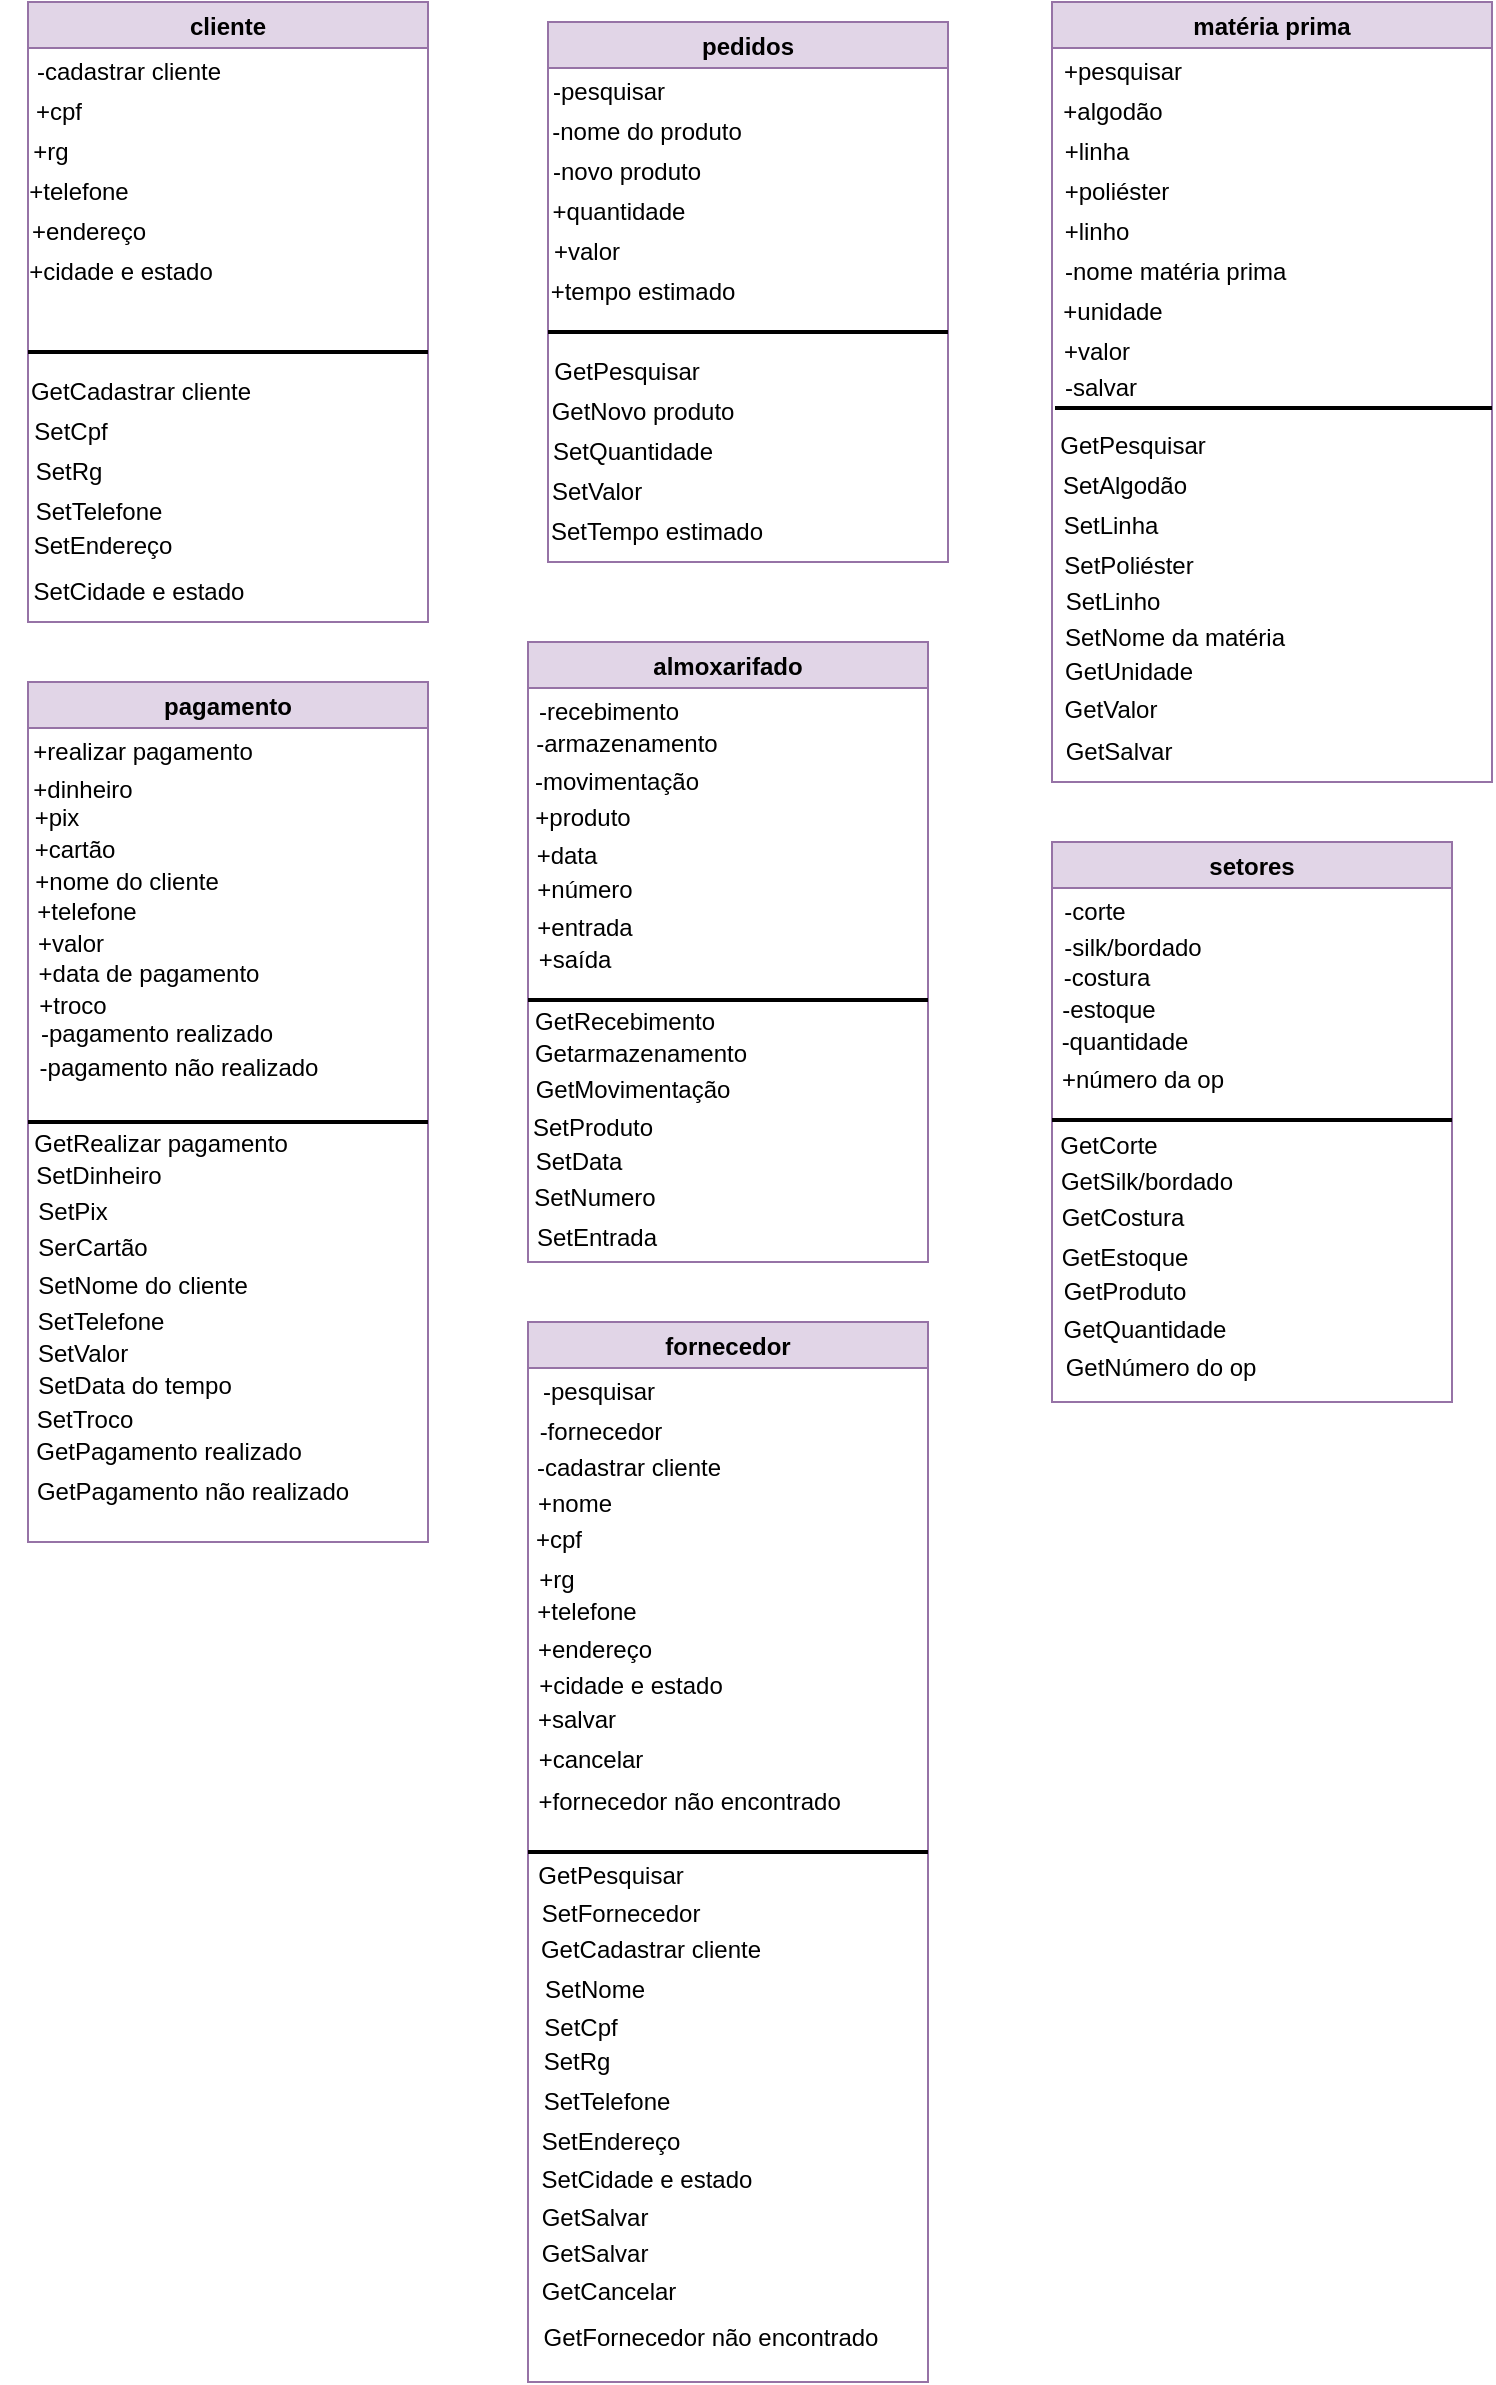 <mxfile version="24.7.1" type="device">
  <diagram id="C5RBs43oDa-KdzZeNtuy" name="Page-1">
    <mxGraphModel dx="1434" dy="772" grid="1" gridSize="10" guides="1" tooltips="1" connect="1" arrows="1" fold="1" page="1" pageScale="1" pageWidth="827" pageHeight="1169" math="0" shadow="0">
      <root>
        <mxCell id="WIyWlLk6GJQsqaUBKTNV-0" />
        <mxCell id="WIyWlLk6GJQsqaUBKTNV-1" parent="WIyWlLk6GJQsqaUBKTNV-0" />
        <mxCell id="ySzv3xqcnSdjmGMLUxyk-0" value="cliente" style="swimlane;fillColor=#e1d5e7;strokeColor=#9673a6;" parent="WIyWlLk6GJQsqaUBKTNV-1" vertex="1">
          <mxGeometry x="30" y="20" width="200" height="310" as="geometry">
            <mxRectangle x="30" y="20" width="90" height="30" as="alternateBounds" />
          </mxGeometry>
        </mxCell>
        <mxCell id="ySzv3xqcnSdjmGMLUxyk-1" value="-cadastrar cliente" style="text;html=1;align=center;verticalAlign=middle;resizable=0;points=[];autosize=1;strokeColor=none;fillColor=none;" parent="ySzv3xqcnSdjmGMLUxyk-0" vertex="1">
          <mxGeometry x="-10" y="20" width="120" height="30" as="geometry" />
        </mxCell>
        <mxCell id="ySzv3xqcnSdjmGMLUxyk-2" value="+cpf" style="text;html=1;align=center;verticalAlign=middle;resizable=0;points=[];autosize=1;strokeColor=none;fillColor=none;" parent="ySzv3xqcnSdjmGMLUxyk-0" vertex="1">
          <mxGeometry x="-10" y="40" width="50" height="30" as="geometry" />
        </mxCell>
        <mxCell id="ySzv3xqcnSdjmGMLUxyk-3" value="+rg" style="text;html=1;align=center;verticalAlign=middle;resizable=0;points=[];autosize=1;strokeColor=none;fillColor=none;" parent="ySzv3xqcnSdjmGMLUxyk-0" vertex="1">
          <mxGeometry x="-9" y="60" width="40" height="30" as="geometry" />
        </mxCell>
        <mxCell id="ySzv3xqcnSdjmGMLUxyk-4" value="+telefone" style="text;html=1;align=center;verticalAlign=middle;resizable=0;points=[];autosize=1;strokeColor=none;fillColor=none;" parent="ySzv3xqcnSdjmGMLUxyk-0" vertex="1">
          <mxGeometry x="-10" y="80" width="70" height="30" as="geometry" />
        </mxCell>
        <mxCell id="ySzv3xqcnSdjmGMLUxyk-5" value="+endereço" style="text;html=1;align=center;verticalAlign=middle;resizable=0;points=[];autosize=1;strokeColor=none;fillColor=none;" parent="ySzv3xqcnSdjmGMLUxyk-0" vertex="1">
          <mxGeometry x="-10" y="100" width="80" height="30" as="geometry" />
        </mxCell>
        <mxCell id="ySzv3xqcnSdjmGMLUxyk-6" value="+cidade e estado" style="text;html=1;align=center;verticalAlign=middle;resizable=0;points=[];autosize=1;strokeColor=none;fillColor=none;" parent="ySzv3xqcnSdjmGMLUxyk-0" vertex="1">
          <mxGeometry x="-14" y="120" width="120" height="30" as="geometry" />
        </mxCell>
        <mxCell id="ySzv3xqcnSdjmGMLUxyk-7" value="" style="line;strokeWidth=2;html=1;" parent="ySzv3xqcnSdjmGMLUxyk-0" vertex="1">
          <mxGeometry y="170" width="200" height="10" as="geometry" />
        </mxCell>
        <mxCell id="ySzv3xqcnSdjmGMLUxyk-8" value="GetCadastrar cliente" style="text;html=1;align=center;verticalAlign=middle;resizable=0;points=[];autosize=1;strokeColor=none;fillColor=none;" parent="ySzv3xqcnSdjmGMLUxyk-0" vertex="1">
          <mxGeometry x="-9" y="180" width="130" height="30" as="geometry" />
        </mxCell>
        <mxCell id="ySzv3xqcnSdjmGMLUxyk-9" value="SetCpf" style="text;html=1;align=center;verticalAlign=middle;resizable=0;points=[];autosize=1;strokeColor=none;fillColor=none;" parent="ySzv3xqcnSdjmGMLUxyk-0" vertex="1">
          <mxGeometry x="-9" y="200" width="60" height="30" as="geometry" />
        </mxCell>
        <mxCell id="ySzv3xqcnSdjmGMLUxyk-10" value="SetRg" style="text;html=1;align=center;verticalAlign=middle;resizable=0;points=[];autosize=1;strokeColor=none;fillColor=none;" parent="ySzv3xqcnSdjmGMLUxyk-0" vertex="1">
          <mxGeometry x="-10" y="220" width="60" height="30" as="geometry" />
        </mxCell>
        <mxCell id="ySzv3xqcnSdjmGMLUxyk-11" value="SetTelefone" style="text;html=1;align=center;verticalAlign=middle;resizable=0;points=[];autosize=1;strokeColor=none;fillColor=none;" parent="ySzv3xqcnSdjmGMLUxyk-0" vertex="1">
          <mxGeometry x="-10" y="240" width="90" height="30" as="geometry" />
        </mxCell>
        <mxCell id="ySzv3xqcnSdjmGMLUxyk-12" value="SetEndereço" style="text;html=1;align=center;verticalAlign=middle;resizable=0;points=[];autosize=1;strokeColor=none;fillColor=none;" parent="ySzv3xqcnSdjmGMLUxyk-0" vertex="1">
          <mxGeometry x="-8" y="257" width="90" height="30" as="geometry" />
        </mxCell>
        <mxCell id="ySzv3xqcnSdjmGMLUxyk-13" value="SetCidade e estado" style="text;html=1;align=center;verticalAlign=middle;resizable=0;points=[];autosize=1;strokeColor=none;fillColor=none;" parent="ySzv3xqcnSdjmGMLUxyk-0" vertex="1">
          <mxGeometry x="-10" y="280" width="130" height="30" as="geometry" />
        </mxCell>
        <mxCell id="ySzv3xqcnSdjmGMLUxyk-14" value="pedidos" style="swimlane;fillColor=#e1d5e7;strokeColor=#9673a6;" parent="WIyWlLk6GJQsqaUBKTNV-1" vertex="1">
          <mxGeometry x="290" y="30" width="200" height="270" as="geometry" />
        </mxCell>
        <mxCell id="ySzv3xqcnSdjmGMLUxyk-15" value="-pesquisar" style="text;html=1;align=center;verticalAlign=middle;resizable=0;points=[];autosize=1;strokeColor=none;fillColor=none;" parent="ySzv3xqcnSdjmGMLUxyk-14" vertex="1">
          <mxGeometry x="-10" y="20" width="80" height="30" as="geometry" />
        </mxCell>
        <mxCell id="ySzv3xqcnSdjmGMLUxyk-16" value="-nome do produto" style="text;html=1;align=center;verticalAlign=middle;resizable=0;points=[];autosize=1;strokeColor=none;fillColor=none;" parent="ySzv3xqcnSdjmGMLUxyk-14" vertex="1">
          <mxGeometry x="-11" y="40" width="120" height="30" as="geometry" />
        </mxCell>
        <mxCell id="ySzv3xqcnSdjmGMLUxyk-17" value="-novo produto" style="text;html=1;align=center;verticalAlign=middle;resizable=0;points=[];autosize=1;strokeColor=none;fillColor=none;" parent="ySzv3xqcnSdjmGMLUxyk-14" vertex="1">
          <mxGeometry x="-11" y="60" width="100" height="30" as="geometry" />
        </mxCell>
        <mxCell id="ySzv3xqcnSdjmGMLUxyk-18" value="+quantidade" style="text;html=1;align=center;verticalAlign=middle;resizable=0;points=[];autosize=1;strokeColor=none;fillColor=none;" parent="ySzv3xqcnSdjmGMLUxyk-14" vertex="1">
          <mxGeometry x="-10" y="80" width="90" height="30" as="geometry" />
        </mxCell>
        <mxCell id="ySzv3xqcnSdjmGMLUxyk-19" value="+valor" style="text;html=1;align=center;verticalAlign=middle;resizable=0;points=[];autosize=1;strokeColor=none;fillColor=none;" parent="ySzv3xqcnSdjmGMLUxyk-14" vertex="1">
          <mxGeometry x="-11" y="100" width="60" height="30" as="geometry" />
        </mxCell>
        <mxCell id="ySzv3xqcnSdjmGMLUxyk-20" value="+tempo estimado" style="text;html=1;align=center;verticalAlign=middle;resizable=0;points=[];autosize=1;strokeColor=none;fillColor=none;" parent="ySzv3xqcnSdjmGMLUxyk-14" vertex="1">
          <mxGeometry x="-13" y="120" width="120" height="30" as="geometry" />
        </mxCell>
        <mxCell id="ySzv3xqcnSdjmGMLUxyk-22" value="" style="line;strokeWidth=2;html=1;" parent="ySzv3xqcnSdjmGMLUxyk-14" vertex="1">
          <mxGeometry y="150" width="200" height="10" as="geometry" />
        </mxCell>
        <mxCell id="ySzv3xqcnSdjmGMLUxyk-21" value="GetPesquisar" style="text;html=1;align=center;verticalAlign=middle;resizable=0;points=[];autosize=1;strokeColor=none;fillColor=none;" parent="ySzv3xqcnSdjmGMLUxyk-14" vertex="1">
          <mxGeometry x="-11" y="160" width="100" height="30" as="geometry" />
        </mxCell>
        <mxCell id="ySzv3xqcnSdjmGMLUxyk-23" value="GetNovo produto" style="text;html=1;align=center;verticalAlign=middle;resizable=0;points=[];autosize=1;strokeColor=none;fillColor=none;" parent="ySzv3xqcnSdjmGMLUxyk-14" vertex="1">
          <mxGeometry x="-8" y="180" width="110" height="30" as="geometry" />
        </mxCell>
        <mxCell id="ySzv3xqcnSdjmGMLUxyk-24" value="SetQuantidade" style="text;html=1;align=center;verticalAlign=middle;resizable=0;points=[];autosize=1;strokeColor=none;fillColor=none;" parent="ySzv3xqcnSdjmGMLUxyk-14" vertex="1">
          <mxGeometry x="-8" y="200" width="100" height="30" as="geometry" />
        </mxCell>
        <mxCell id="ySzv3xqcnSdjmGMLUxyk-25" value="SetValor" style="text;html=1;align=center;verticalAlign=middle;resizable=0;points=[];autosize=1;strokeColor=none;fillColor=none;" parent="ySzv3xqcnSdjmGMLUxyk-14" vertex="1">
          <mxGeometry x="-11" y="220" width="70" height="30" as="geometry" />
        </mxCell>
        <mxCell id="ySzv3xqcnSdjmGMLUxyk-26" value="SetTempo estimado" style="text;html=1;align=center;verticalAlign=middle;resizable=0;points=[];autosize=1;strokeColor=none;fillColor=none;" parent="ySzv3xqcnSdjmGMLUxyk-14" vertex="1">
          <mxGeometry x="-11" y="240" width="130" height="30" as="geometry" />
        </mxCell>
        <mxCell id="ySzv3xqcnSdjmGMLUxyk-27" value="matéria prima" style="swimlane;fillColor=#e1d5e7;strokeColor=#9673a6;" parent="WIyWlLk6GJQsqaUBKTNV-1" vertex="1">
          <mxGeometry x="542" y="20" width="220" height="390" as="geometry" />
        </mxCell>
        <mxCell id="ySzv3xqcnSdjmGMLUxyk-29" value="+pesquisar" style="text;html=1;align=center;verticalAlign=middle;resizable=0;points=[];autosize=1;strokeColor=none;fillColor=none;" parent="ySzv3xqcnSdjmGMLUxyk-27" vertex="1">
          <mxGeometry x="-5" y="20" width="80" height="30" as="geometry" />
        </mxCell>
        <mxCell id="ySzv3xqcnSdjmGMLUxyk-30" value="+algodão" style="text;html=1;align=center;verticalAlign=middle;resizable=0;points=[];autosize=1;strokeColor=none;fillColor=none;" parent="ySzv3xqcnSdjmGMLUxyk-27" vertex="1">
          <mxGeometry x="-5" y="40" width="70" height="30" as="geometry" />
        </mxCell>
        <mxCell id="ySzv3xqcnSdjmGMLUxyk-31" value="+linha" style="text;html=1;align=center;verticalAlign=middle;resizable=0;points=[];autosize=1;strokeColor=none;fillColor=none;" parent="ySzv3xqcnSdjmGMLUxyk-27" vertex="1">
          <mxGeometry x="-8" y="60" width="60" height="30" as="geometry" />
        </mxCell>
        <mxCell id="ySzv3xqcnSdjmGMLUxyk-32" value="+poliéster" style="text;html=1;align=center;verticalAlign=middle;resizable=0;points=[];autosize=1;strokeColor=none;fillColor=none;" parent="ySzv3xqcnSdjmGMLUxyk-27" vertex="1">
          <mxGeometry x="-8" y="80" width="80" height="30" as="geometry" />
        </mxCell>
        <mxCell id="ySzv3xqcnSdjmGMLUxyk-33" value="+linho" style="text;html=1;align=center;verticalAlign=middle;resizable=0;points=[];autosize=1;strokeColor=none;fillColor=none;" parent="ySzv3xqcnSdjmGMLUxyk-27" vertex="1">
          <mxGeometry x="-8" y="100" width="60" height="30" as="geometry" />
        </mxCell>
        <mxCell id="ySzv3xqcnSdjmGMLUxyk-34" value="-nome matéria prima&amp;nbsp;" style="text;html=1;align=center;verticalAlign=middle;resizable=0;points=[];autosize=1;strokeColor=none;fillColor=none;" parent="ySzv3xqcnSdjmGMLUxyk-27" vertex="1">
          <mxGeometry x="-7" y="120" width="140" height="30" as="geometry" />
        </mxCell>
        <mxCell id="ySzv3xqcnSdjmGMLUxyk-35" value="+unidade" style="text;html=1;align=center;verticalAlign=middle;resizable=0;points=[];autosize=1;strokeColor=none;fillColor=none;" parent="ySzv3xqcnSdjmGMLUxyk-27" vertex="1">
          <mxGeometry x="-5" y="140" width="70" height="30" as="geometry" />
        </mxCell>
        <mxCell id="ySzv3xqcnSdjmGMLUxyk-36" value="+valor" style="text;html=1;align=center;verticalAlign=middle;resizable=0;points=[];autosize=1;strokeColor=none;fillColor=none;" parent="ySzv3xqcnSdjmGMLUxyk-27" vertex="1">
          <mxGeometry x="-8" y="160" width="60" height="30" as="geometry" />
        </mxCell>
        <mxCell id="ySzv3xqcnSdjmGMLUxyk-37" value="-salvar" style="text;html=1;align=center;verticalAlign=middle;resizable=0;points=[];autosize=1;strokeColor=none;fillColor=none;" parent="ySzv3xqcnSdjmGMLUxyk-27" vertex="1">
          <mxGeometry x="-6" y="178" width="60" height="30" as="geometry" />
        </mxCell>
        <mxCell id="ySzv3xqcnSdjmGMLUxyk-38" value="" style="line;strokeWidth=2;html=1;" parent="ySzv3xqcnSdjmGMLUxyk-27" vertex="1">
          <mxGeometry x="1.5" y="198" width="218.5" height="10" as="geometry" />
        </mxCell>
        <mxCell id="ySzv3xqcnSdjmGMLUxyk-39" value="GetPesquisar" style="text;html=1;align=center;verticalAlign=middle;resizable=0;points=[];autosize=1;strokeColor=none;fillColor=none;" parent="ySzv3xqcnSdjmGMLUxyk-27" vertex="1">
          <mxGeometry x="-10" y="207" width="100" height="30" as="geometry" />
        </mxCell>
        <mxCell id="ySzv3xqcnSdjmGMLUxyk-40" value="SetAlgodão" style="text;html=1;align=center;verticalAlign=middle;resizable=0;points=[];autosize=1;strokeColor=none;fillColor=none;" parent="ySzv3xqcnSdjmGMLUxyk-27" vertex="1">
          <mxGeometry x="-9" y="227" width="90" height="30" as="geometry" />
        </mxCell>
        <mxCell id="ySzv3xqcnSdjmGMLUxyk-41" value="SetLinha" style="text;html=1;align=center;verticalAlign=middle;resizable=0;points=[];autosize=1;strokeColor=none;fillColor=none;" parent="ySzv3xqcnSdjmGMLUxyk-27" vertex="1">
          <mxGeometry x="-6" y="247" width="70" height="30" as="geometry" />
        </mxCell>
        <mxCell id="ySzv3xqcnSdjmGMLUxyk-42" value="SetPoliéster" style="text;html=1;align=center;verticalAlign=middle;resizable=0;points=[];autosize=1;strokeColor=none;fillColor=none;" parent="ySzv3xqcnSdjmGMLUxyk-27" vertex="1">
          <mxGeometry x="-7" y="267" width="90" height="30" as="geometry" />
        </mxCell>
        <mxCell id="ySzv3xqcnSdjmGMLUxyk-43" value="SetLinho" style="text;html=1;align=center;verticalAlign=middle;resizable=0;points=[];autosize=1;strokeColor=none;fillColor=none;" parent="ySzv3xqcnSdjmGMLUxyk-27" vertex="1">
          <mxGeometry x="-5" y="285" width="70" height="30" as="geometry" />
        </mxCell>
        <mxCell id="ySzv3xqcnSdjmGMLUxyk-44" value="SetNome da matéria" style="text;html=1;align=center;verticalAlign=middle;resizable=0;points=[];autosize=1;strokeColor=none;fillColor=none;" parent="ySzv3xqcnSdjmGMLUxyk-27" vertex="1">
          <mxGeometry x="-4" y="303" width="130" height="30" as="geometry" />
        </mxCell>
        <mxCell id="ySzv3xqcnSdjmGMLUxyk-45" value="GetUnidade" style="text;html=1;align=center;verticalAlign=middle;resizable=0;points=[];autosize=1;strokeColor=none;fillColor=none;" parent="ySzv3xqcnSdjmGMLUxyk-27" vertex="1">
          <mxGeometry x="-7" y="320" width="90" height="30" as="geometry" />
        </mxCell>
        <mxCell id="ySzv3xqcnSdjmGMLUxyk-46" value="GetValor" style="text;html=1;align=center;verticalAlign=middle;resizable=0;points=[];autosize=1;strokeColor=none;fillColor=none;" parent="ySzv3xqcnSdjmGMLUxyk-27" vertex="1">
          <mxGeometry x="-6" y="339" width="70" height="30" as="geometry" />
        </mxCell>
        <mxCell id="ySzv3xqcnSdjmGMLUxyk-47" value="GetSalvar" style="text;html=1;align=center;verticalAlign=middle;resizable=0;points=[];autosize=1;strokeColor=none;fillColor=none;" parent="ySzv3xqcnSdjmGMLUxyk-27" vertex="1">
          <mxGeometry x="-7" y="360" width="80" height="30" as="geometry" />
        </mxCell>
        <mxCell id="ySzv3xqcnSdjmGMLUxyk-48" value="pagamento" style="swimlane;fillColor=#e1d5e7;strokeColor=#9673a6;" parent="WIyWlLk6GJQsqaUBKTNV-1" vertex="1">
          <mxGeometry x="30" y="360" width="200" height="430" as="geometry" />
        </mxCell>
        <mxCell id="ySzv3xqcnSdjmGMLUxyk-50" value="+realizar pagamento" style="text;html=1;align=center;verticalAlign=middle;resizable=0;points=[];autosize=1;strokeColor=none;fillColor=none;" parent="ySzv3xqcnSdjmGMLUxyk-48" vertex="1">
          <mxGeometry x="-8" y="20" width="130" height="30" as="geometry" />
        </mxCell>
        <mxCell id="ySzv3xqcnSdjmGMLUxyk-51" value="+dinheiro" style="text;html=1;align=center;verticalAlign=middle;resizable=0;points=[];autosize=1;strokeColor=none;fillColor=none;" parent="ySzv3xqcnSdjmGMLUxyk-48" vertex="1">
          <mxGeometry x="-8" y="39" width="70" height="30" as="geometry" />
        </mxCell>
        <mxCell id="ySzv3xqcnSdjmGMLUxyk-52" value="+pix" style="text;html=1;align=center;verticalAlign=middle;resizable=0;points=[];autosize=1;strokeColor=none;fillColor=none;" parent="ySzv3xqcnSdjmGMLUxyk-48" vertex="1">
          <mxGeometry x="-11" y="53" width="50" height="30" as="geometry" />
        </mxCell>
        <mxCell id="ySzv3xqcnSdjmGMLUxyk-53" value="+cartão" style="text;html=1;align=center;verticalAlign=middle;resizable=0;points=[];autosize=1;strokeColor=none;fillColor=none;" parent="ySzv3xqcnSdjmGMLUxyk-48" vertex="1">
          <mxGeometry x="-7" y="69" width="60" height="30" as="geometry" />
        </mxCell>
        <mxCell id="ySzv3xqcnSdjmGMLUxyk-54" value="+nome do cliente" style="text;html=1;align=center;verticalAlign=middle;resizable=0;points=[];autosize=1;strokeColor=none;fillColor=none;" parent="ySzv3xqcnSdjmGMLUxyk-48" vertex="1">
          <mxGeometry x="-11" y="85" width="120" height="30" as="geometry" />
        </mxCell>
        <mxCell id="ySzv3xqcnSdjmGMLUxyk-55" value="+telefone" style="text;html=1;align=center;verticalAlign=middle;resizable=0;points=[];autosize=1;strokeColor=none;fillColor=none;" parent="ySzv3xqcnSdjmGMLUxyk-48" vertex="1">
          <mxGeometry x="-6" y="100" width="70" height="30" as="geometry" />
        </mxCell>
        <mxCell id="ySzv3xqcnSdjmGMLUxyk-56" value="+valor" style="text;html=1;align=center;verticalAlign=middle;resizable=0;points=[];autosize=1;strokeColor=none;fillColor=none;" parent="ySzv3xqcnSdjmGMLUxyk-48" vertex="1">
          <mxGeometry x="-9" y="116" width="60" height="30" as="geometry" />
        </mxCell>
        <mxCell id="ySzv3xqcnSdjmGMLUxyk-57" value="+data de pagamento" style="text;html=1;align=center;verticalAlign=middle;resizable=0;points=[];autosize=1;strokeColor=none;fillColor=none;" parent="ySzv3xqcnSdjmGMLUxyk-48" vertex="1">
          <mxGeometry x="-5" y="131" width="130" height="30" as="geometry" />
        </mxCell>
        <mxCell id="ySzv3xqcnSdjmGMLUxyk-58" value="+troco" style="text;html=1;align=center;verticalAlign=middle;resizable=0;points=[];autosize=1;strokeColor=none;fillColor=none;" parent="ySzv3xqcnSdjmGMLUxyk-48" vertex="1">
          <mxGeometry x="-8" y="147" width="60" height="30" as="geometry" />
        </mxCell>
        <mxCell id="ySzv3xqcnSdjmGMLUxyk-59" value="-pagamento realizado" style="text;html=1;align=center;verticalAlign=middle;resizable=0;points=[];autosize=1;strokeColor=none;fillColor=none;" parent="ySzv3xqcnSdjmGMLUxyk-48" vertex="1">
          <mxGeometry x="-6" y="161" width="140" height="30" as="geometry" />
        </mxCell>
        <mxCell id="ySzv3xqcnSdjmGMLUxyk-60" value="-pagamento não realizado" style="text;html=1;align=center;verticalAlign=middle;resizable=0;points=[];autosize=1;strokeColor=none;fillColor=none;" parent="ySzv3xqcnSdjmGMLUxyk-48" vertex="1">
          <mxGeometry x="-5" y="178" width="160" height="30" as="geometry" />
        </mxCell>
        <mxCell id="ySzv3xqcnSdjmGMLUxyk-61" value="" style="line;strokeWidth=2;html=1;" parent="ySzv3xqcnSdjmGMLUxyk-48" vertex="1">
          <mxGeometry y="215" width="200" height="10" as="geometry" />
        </mxCell>
        <mxCell id="ySzv3xqcnSdjmGMLUxyk-62" value="GetRealizar pagamento" style="text;html=1;align=center;verticalAlign=middle;resizable=0;points=[];autosize=1;strokeColor=none;fillColor=none;" parent="ySzv3xqcnSdjmGMLUxyk-48" vertex="1">
          <mxGeometry x="-9" y="216" width="150" height="30" as="geometry" />
        </mxCell>
        <mxCell id="ySzv3xqcnSdjmGMLUxyk-63" value="SetDinheiro" style="text;html=1;align=center;verticalAlign=middle;resizable=0;points=[];autosize=1;strokeColor=none;fillColor=none;" parent="ySzv3xqcnSdjmGMLUxyk-48" vertex="1">
          <mxGeometry x="-10" y="232" width="90" height="30" as="geometry" />
        </mxCell>
        <mxCell id="ySzv3xqcnSdjmGMLUxyk-64" value="SetPix" style="text;html=1;align=center;verticalAlign=middle;resizable=0;points=[];autosize=1;strokeColor=none;fillColor=none;" parent="ySzv3xqcnSdjmGMLUxyk-48" vertex="1">
          <mxGeometry x="-8" y="250" width="60" height="30" as="geometry" />
        </mxCell>
        <mxCell id="ySzv3xqcnSdjmGMLUxyk-65" value="SerCartão" style="text;html=1;align=center;verticalAlign=middle;resizable=0;points=[];autosize=1;strokeColor=none;fillColor=none;" parent="ySzv3xqcnSdjmGMLUxyk-48" vertex="1">
          <mxGeometry x="-8" y="268" width="80" height="30" as="geometry" />
        </mxCell>
        <mxCell id="ySzv3xqcnSdjmGMLUxyk-66" value="SetNome do cliente" style="text;html=1;align=center;verticalAlign=middle;resizable=0;points=[];autosize=1;strokeColor=none;fillColor=none;" parent="ySzv3xqcnSdjmGMLUxyk-48" vertex="1">
          <mxGeometry x="-8" y="287" width="130" height="30" as="geometry" />
        </mxCell>
        <mxCell id="ySzv3xqcnSdjmGMLUxyk-67" value="SetTelefone" style="text;html=1;align=center;verticalAlign=middle;resizable=0;points=[];autosize=1;strokeColor=none;fillColor=none;" parent="ySzv3xqcnSdjmGMLUxyk-48" vertex="1">
          <mxGeometry x="-9" y="305" width="90" height="30" as="geometry" />
        </mxCell>
        <mxCell id="ySzv3xqcnSdjmGMLUxyk-68" value="SetValor" style="text;html=1;align=center;verticalAlign=middle;resizable=0;points=[];autosize=1;strokeColor=none;fillColor=none;" parent="ySzv3xqcnSdjmGMLUxyk-48" vertex="1">
          <mxGeometry x="-8" y="321" width="70" height="30" as="geometry" />
        </mxCell>
        <mxCell id="ySzv3xqcnSdjmGMLUxyk-69" value="SetData do tempo" style="text;html=1;align=center;verticalAlign=middle;resizable=0;points=[];autosize=1;strokeColor=none;fillColor=none;" parent="ySzv3xqcnSdjmGMLUxyk-48" vertex="1">
          <mxGeometry x="-7" y="337" width="120" height="30" as="geometry" />
        </mxCell>
        <mxCell id="ySzv3xqcnSdjmGMLUxyk-70" value="SetTroco" style="text;html=1;align=center;verticalAlign=middle;resizable=0;points=[];autosize=1;strokeColor=none;fillColor=none;" parent="ySzv3xqcnSdjmGMLUxyk-48" vertex="1">
          <mxGeometry x="-7" y="354" width="70" height="30" as="geometry" />
        </mxCell>
        <mxCell id="ySzv3xqcnSdjmGMLUxyk-71" value="GetPagamento realizado" style="text;html=1;align=center;verticalAlign=middle;resizable=0;points=[];autosize=1;strokeColor=none;fillColor=none;" parent="ySzv3xqcnSdjmGMLUxyk-48" vertex="1">
          <mxGeometry x="-10" y="370" width="160" height="30" as="geometry" />
        </mxCell>
        <mxCell id="ySzv3xqcnSdjmGMLUxyk-72" value="GetPagamento não realizado" style="text;html=1;align=center;verticalAlign=middle;resizable=0;points=[];autosize=1;strokeColor=none;fillColor=none;" parent="ySzv3xqcnSdjmGMLUxyk-48" vertex="1">
          <mxGeometry x="-8" y="390" width="180" height="30" as="geometry" />
        </mxCell>
        <mxCell id="ySzv3xqcnSdjmGMLUxyk-73" value="almoxarifado" style="swimlane;fillColor=#e1d5e7;strokeColor=#9673a6;" parent="WIyWlLk6GJQsqaUBKTNV-1" vertex="1">
          <mxGeometry x="280" y="340" width="200" height="310" as="geometry">
            <mxRectangle x="280" y="340" width="110" height="30" as="alternateBounds" />
          </mxGeometry>
        </mxCell>
        <mxCell id="ySzv3xqcnSdjmGMLUxyk-74" value="-recebimento" style="text;html=1;align=center;verticalAlign=middle;resizable=0;points=[];autosize=1;strokeColor=none;fillColor=none;" parent="ySzv3xqcnSdjmGMLUxyk-73" vertex="1">
          <mxGeometry x="-5" y="20" width="90" height="30" as="geometry" />
        </mxCell>
        <mxCell id="ySzv3xqcnSdjmGMLUxyk-75" value="-armazenamento" style="text;html=1;align=center;verticalAlign=middle;resizable=0;points=[];autosize=1;strokeColor=none;fillColor=none;" parent="ySzv3xqcnSdjmGMLUxyk-73" vertex="1">
          <mxGeometry x="-6" y="36" width="110" height="30" as="geometry" />
        </mxCell>
        <mxCell id="ySzv3xqcnSdjmGMLUxyk-76" value="-movimentação" style="text;html=1;align=center;verticalAlign=middle;resizable=0;points=[];autosize=1;strokeColor=none;fillColor=none;" parent="ySzv3xqcnSdjmGMLUxyk-73" vertex="1">
          <mxGeometry x="-11" y="55" width="110" height="30" as="geometry" />
        </mxCell>
        <mxCell id="ySzv3xqcnSdjmGMLUxyk-77" value="+produto" style="text;html=1;align=center;verticalAlign=middle;resizable=0;points=[];autosize=1;strokeColor=none;fillColor=none;" parent="ySzv3xqcnSdjmGMLUxyk-73" vertex="1">
          <mxGeometry x="-8" y="73" width="70" height="30" as="geometry" />
        </mxCell>
        <mxCell id="ySzv3xqcnSdjmGMLUxyk-78" value="+data" style="text;html=1;align=center;verticalAlign=middle;resizable=0;points=[];autosize=1;strokeColor=none;fillColor=none;" parent="ySzv3xqcnSdjmGMLUxyk-73" vertex="1">
          <mxGeometry x="-6" y="92" width="50" height="30" as="geometry" />
        </mxCell>
        <mxCell id="ySzv3xqcnSdjmGMLUxyk-79" value="+número" style="text;html=1;align=center;verticalAlign=middle;resizable=0;points=[];autosize=1;strokeColor=none;fillColor=none;" parent="ySzv3xqcnSdjmGMLUxyk-73" vertex="1">
          <mxGeometry x="-7" y="109" width="70" height="30" as="geometry" />
        </mxCell>
        <mxCell id="ySzv3xqcnSdjmGMLUxyk-80" value="+entrada" style="text;html=1;align=center;verticalAlign=middle;resizable=0;points=[];autosize=1;strokeColor=none;fillColor=none;" parent="ySzv3xqcnSdjmGMLUxyk-73" vertex="1">
          <mxGeometry x="-7" y="128" width="70" height="30" as="geometry" />
        </mxCell>
        <mxCell id="ySzv3xqcnSdjmGMLUxyk-81" value="+saída" style="text;html=1;align=center;verticalAlign=middle;resizable=0;points=[];autosize=1;strokeColor=none;fillColor=none;" parent="ySzv3xqcnSdjmGMLUxyk-73" vertex="1">
          <mxGeometry x="-7" y="144" width="60" height="30" as="geometry" />
        </mxCell>
        <mxCell id="ySzv3xqcnSdjmGMLUxyk-83" value="" style="line;strokeWidth=2;html=1;" parent="ySzv3xqcnSdjmGMLUxyk-73" vertex="1">
          <mxGeometry y="174" width="200" height="10" as="geometry" />
        </mxCell>
        <mxCell id="ySzv3xqcnSdjmGMLUxyk-82" value="GetRecebimento" style="text;html=1;align=center;verticalAlign=middle;resizable=0;points=[];autosize=1;strokeColor=none;fillColor=none;" parent="ySzv3xqcnSdjmGMLUxyk-73" vertex="1">
          <mxGeometry x="-7" y="175" width="110" height="30" as="geometry" />
        </mxCell>
        <mxCell id="ySzv3xqcnSdjmGMLUxyk-84" value="Getarmazenamento" style="text;html=1;align=center;verticalAlign=middle;resizable=0;points=[];autosize=1;strokeColor=none;fillColor=none;" parent="ySzv3xqcnSdjmGMLUxyk-73" vertex="1">
          <mxGeometry x="-9" y="191" width="130" height="30" as="geometry" />
        </mxCell>
        <mxCell id="ySzv3xqcnSdjmGMLUxyk-85" value="GetMovimentação" style="text;html=1;align=center;verticalAlign=middle;resizable=0;points=[];autosize=1;strokeColor=none;fillColor=none;" parent="ySzv3xqcnSdjmGMLUxyk-73" vertex="1">
          <mxGeometry x="-8" y="209" width="120" height="30" as="geometry" />
        </mxCell>
        <mxCell id="ySzv3xqcnSdjmGMLUxyk-86" value="SetProduto" style="text;html=1;align=center;verticalAlign=middle;resizable=0;points=[];autosize=1;strokeColor=none;fillColor=none;" parent="ySzv3xqcnSdjmGMLUxyk-73" vertex="1">
          <mxGeometry x="-8" y="228" width="80" height="30" as="geometry" />
        </mxCell>
        <mxCell id="ySzv3xqcnSdjmGMLUxyk-87" value="SetData" style="text;html=1;align=center;verticalAlign=middle;resizable=0;points=[];autosize=1;strokeColor=none;fillColor=none;" parent="ySzv3xqcnSdjmGMLUxyk-73" vertex="1">
          <mxGeometry x="-10" y="245" width="70" height="30" as="geometry" />
        </mxCell>
        <mxCell id="ySzv3xqcnSdjmGMLUxyk-88" value="SetNumero" style="text;html=1;align=center;verticalAlign=middle;resizable=0;points=[];autosize=1;strokeColor=none;fillColor=none;" parent="ySzv3xqcnSdjmGMLUxyk-73" vertex="1">
          <mxGeometry x="-7" y="263" width="80" height="30" as="geometry" />
        </mxCell>
        <mxCell id="ySzv3xqcnSdjmGMLUxyk-89" value="SetEntrada" style="text;html=1;align=center;verticalAlign=middle;resizable=0;points=[];autosize=1;strokeColor=none;fillColor=none;" parent="ySzv3xqcnSdjmGMLUxyk-73" vertex="1">
          <mxGeometry x="-6" y="283" width="80" height="30" as="geometry" />
        </mxCell>
        <mxCell id="ySzv3xqcnSdjmGMLUxyk-90" value="setores" style="swimlane;fillColor=#e1d5e7;strokeColor=#9673a6;" parent="WIyWlLk6GJQsqaUBKTNV-1" vertex="1">
          <mxGeometry x="542" y="440" width="200" height="280" as="geometry" />
        </mxCell>
        <mxCell id="ySzv3xqcnSdjmGMLUxyk-91" value="-corte" style="text;html=1;align=center;verticalAlign=middle;resizable=0;points=[];autosize=1;strokeColor=none;fillColor=none;" parent="ySzv3xqcnSdjmGMLUxyk-90" vertex="1">
          <mxGeometry x="-4" y="20" width="50" height="30" as="geometry" />
        </mxCell>
        <mxCell id="ySzv3xqcnSdjmGMLUxyk-92" value="-silk/bordado" style="text;html=1;align=center;verticalAlign=middle;resizable=0;points=[];autosize=1;strokeColor=none;fillColor=none;" parent="ySzv3xqcnSdjmGMLUxyk-90" vertex="1">
          <mxGeometry x="-5" y="38" width="90" height="30" as="geometry" />
        </mxCell>
        <mxCell id="ySzv3xqcnSdjmGMLUxyk-93" value="-costura" style="text;html=1;align=center;verticalAlign=middle;resizable=0;points=[];autosize=1;strokeColor=none;fillColor=none;" parent="ySzv3xqcnSdjmGMLUxyk-90" vertex="1">
          <mxGeometry x="-8" y="53" width="70" height="30" as="geometry" />
        </mxCell>
        <mxCell id="ySzv3xqcnSdjmGMLUxyk-94" value="-estoque" style="text;html=1;align=center;verticalAlign=middle;resizable=0;points=[];autosize=1;strokeColor=none;fillColor=none;" parent="ySzv3xqcnSdjmGMLUxyk-90" vertex="1">
          <mxGeometry x="-7" y="69" width="70" height="30" as="geometry" />
        </mxCell>
        <mxCell id="ySzv3xqcnSdjmGMLUxyk-95" value="-quantidade" style="text;html=1;align=center;verticalAlign=middle;resizable=0;points=[];autosize=1;strokeColor=none;fillColor=none;" parent="ySzv3xqcnSdjmGMLUxyk-90" vertex="1">
          <mxGeometry x="-9" y="85" width="90" height="30" as="geometry" />
        </mxCell>
        <mxCell id="ySzv3xqcnSdjmGMLUxyk-96" value="+número da op" style="text;html=1;align=center;verticalAlign=middle;resizable=0;points=[];autosize=1;strokeColor=none;fillColor=none;" parent="ySzv3xqcnSdjmGMLUxyk-90" vertex="1">
          <mxGeometry x="-5" y="104" width="100" height="30" as="geometry" />
        </mxCell>
        <mxCell id="ySzv3xqcnSdjmGMLUxyk-97" value="" style="line;strokeWidth=2;html=1;" parent="ySzv3xqcnSdjmGMLUxyk-90" vertex="1">
          <mxGeometry y="134" width="200" height="10" as="geometry" />
        </mxCell>
        <mxCell id="ySzv3xqcnSdjmGMLUxyk-98" value="GetCorte" style="text;html=1;align=center;verticalAlign=middle;resizable=0;points=[];autosize=1;strokeColor=none;fillColor=none;" parent="ySzv3xqcnSdjmGMLUxyk-90" vertex="1">
          <mxGeometry x="-7" y="137" width="70" height="30" as="geometry" />
        </mxCell>
        <mxCell id="ySzv3xqcnSdjmGMLUxyk-99" value="GetSilk/bordado" style="text;html=1;align=center;verticalAlign=middle;resizable=0;points=[];autosize=1;strokeColor=none;fillColor=none;" parent="ySzv3xqcnSdjmGMLUxyk-90" vertex="1">
          <mxGeometry x="-8" y="155" width="110" height="30" as="geometry" />
        </mxCell>
        <mxCell id="ySzv3xqcnSdjmGMLUxyk-100" value="GetCostura" style="text;html=1;align=center;verticalAlign=middle;resizable=0;points=[];autosize=1;strokeColor=none;fillColor=none;" parent="ySzv3xqcnSdjmGMLUxyk-90" vertex="1">
          <mxGeometry x="-5" y="173" width="80" height="30" as="geometry" />
        </mxCell>
        <mxCell id="ySzv3xqcnSdjmGMLUxyk-101" value="GetEstoque" style="text;html=1;align=center;verticalAlign=middle;resizable=0;points=[];autosize=1;strokeColor=none;fillColor=none;" parent="ySzv3xqcnSdjmGMLUxyk-90" vertex="1">
          <mxGeometry x="-9" y="193" width="90" height="30" as="geometry" />
        </mxCell>
        <mxCell id="ySzv3xqcnSdjmGMLUxyk-102" value="GetProduto" style="text;html=1;align=center;verticalAlign=middle;resizable=0;points=[];autosize=1;strokeColor=none;fillColor=none;" parent="ySzv3xqcnSdjmGMLUxyk-90" vertex="1">
          <mxGeometry x="-4" y="210" width="80" height="30" as="geometry" />
        </mxCell>
        <mxCell id="ySzv3xqcnSdjmGMLUxyk-103" value="GetQuantidade" style="text;html=1;align=center;verticalAlign=middle;resizable=0;points=[];autosize=1;strokeColor=none;fillColor=none;" parent="ySzv3xqcnSdjmGMLUxyk-90" vertex="1">
          <mxGeometry x="-4" y="229" width="100" height="30" as="geometry" />
        </mxCell>
        <mxCell id="ySzv3xqcnSdjmGMLUxyk-104" value="GetNúmero do op" style="text;html=1;align=center;verticalAlign=middle;resizable=0;points=[];autosize=1;strokeColor=none;fillColor=none;" parent="ySzv3xqcnSdjmGMLUxyk-90" vertex="1">
          <mxGeometry x="-6" y="248" width="120" height="30" as="geometry" />
        </mxCell>
        <mxCell id="ySzv3xqcnSdjmGMLUxyk-105" value="fornecedor" style="swimlane;fillColor=#e1d5e7;strokeColor=#9673a6;" parent="WIyWlLk6GJQsqaUBKTNV-1" vertex="1">
          <mxGeometry x="280" y="680" width="200" height="530" as="geometry" />
        </mxCell>
        <mxCell id="ySzv3xqcnSdjmGMLUxyk-106" value="-pesquisar" style="text;html=1;align=center;verticalAlign=middle;resizable=0;points=[];autosize=1;strokeColor=none;fillColor=none;" parent="ySzv3xqcnSdjmGMLUxyk-105" vertex="1">
          <mxGeometry x="-5" y="20" width="80" height="30" as="geometry" />
        </mxCell>
        <mxCell id="ySzv3xqcnSdjmGMLUxyk-107" value="-fornecedor" style="text;html=1;align=center;verticalAlign=middle;resizable=0;points=[];autosize=1;strokeColor=none;fillColor=none;" parent="ySzv3xqcnSdjmGMLUxyk-105" vertex="1">
          <mxGeometry x="-4" y="40" width="80" height="30" as="geometry" />
        </mxCell>
        <mxCell id="ySzv3xqcnSdjmGMLUxyk-108" value="-cadastrar cliente" style="text;html=1;align=center;verticalAlign=middle;resizable=0;points=[];autosize=1;strokeColor=none;fillColor=none;" parent="ySzv3xqcnSdjmGMLUxyk-105" vertex="1">
          <mxGeometry x="-10" y="58" width="120" height="30" as="geometry" />
        </mxCell>
        <mxCell id="ySzv3xqcnSdjmGMLUxyk-109" value="+nome" style="text;html=1;align=center;verticalAlign=middle;resizable=0;points=[];autosize=1;strokeColor=none;fillColor=none;" parent="ySzv3xqcnSdjmGMLUxyk-105" vertex="1">
          <mxGeometry x="-7" y="76" width="60" height="30" as="geometry" />
        </mxCell>
        <mxCell id="ySzv3xqcnSdjmGMLUxyk-110" value="+cpf" style="text;html=1;align=center;verticalAlign=middle;resizable=0;points=[];autosize=1;strokeColor=none;fillColor=none;" parent="ySzv3xqcnSdjmGMLUxyk-105" vertex="1">
          <mxGeometry x="-10" y="94" width="50" height="30" as="geometry" />
        </mxCell>
        <mxCell id="ySzv3xqcnSdjmGMLUxyk-111" value="+rg" style="text;html=1;align=center;verticalAlign=middle;resizable=0;points=[];autosize=1;strokeColor=none;fillColor=none;" parent="ySzv3xqcnSdjmGMLUxyk-105" vertex="1">
          <mxGeometry x="-6" y="114" width="40" height="30" as="geometry" />
        </mxCell>
        <mxCell id="ySzv3xqcnSdjmGMLUxyk-112" value="+telefone" style="text;html=1;align=center;verticalAlign=middle;resizable=0;points=[];autosize=1;strokeColor=none;fillColor=none;" parent="ySzv3xqcnSdjmGMLUxyk-105" vertex="1">
          <mxGeometry x="-6" y="130" width="70" height="30" as="geometry" />
        </mxCell>
        <mxCell id="ySzv3xqcnSdjmGMLUxyk-113" value="+endereço" style="text;html=1;align=center;verticalAlign=middle;resizable=0;points=[];autosize=1;strokeColor=none;fillColor=none;" parent="ySzv3xqcnSdjmGMLUxyk-105" vertex="1">
          <mxGeometry x="-7" y="149" width="80" height="30" as="geometry" />
        </mxCell>
        <mxCell id="ySzv3xqcnSdjmGMLUxyk-114" value="+cidade e estado" style="text;html=1;align=center;verticalAlign=middle;resizable=0;points=[];autosize=1;strokeColor=none;fillColor=none;" parent="ySzv3xqcnSdjmGMLUxyk-105" vertex="1">
          <mxGeometry x="-9" y="167" width="120" height="30" as="geometry" />
        </mxCell>
        <mxCell id="ySzv3xqcnSdjmGMLUxyk-115" value="+salvar" style="text;html=1;align=center;verticalAlign=middle;resizable=0;points=[];autosize=1;strokeColor=none;fillColor=none;" parent="ySzv3xqcnSdjmGMLUxyk-105" vertex="1">
          <mxGeometry x="-6" y="184" width="60" height="30" as="geometry" />
        </mxCell>
        <mxCell id="ySzv3xqcnSdjmGMLUxyk-116" value="+cancelar" style="text;html=1;align=center;verticalAlign=middle;resizable=0;points=[];autosize=1;strokeColor=none;fillColor=none;" parent="ySzv3xqcnSdjmGMLUxyk-105" vertex="1">
          <mxGeometry x="-9" y="204" width="80" height="30" as="geometry" />
        </mxCell>
        <mxCell id="ySzv3xqcnSdjmGMLUxyk-117" value="+fornecedor não encontrado&amp;nbsp;" style="text;html=1;align=center;verticalAlign=middle;resizable=0;points=[];autosize=1;strokeColor=none;fillColor=none;" parent="ySzv3xqcnSdjmGMLUxyk-105" vertex="1">
          <mxGeometry x="-8" y="225" width="180" height="30" as="geometry" />
        </mxCell>
        <mxCell id="ySzv3xqcnSdjmGMLUxyk-119" value="" style="line;strokeWidth=2;html=1;" parent="ySzv3xqcnSdjmGMLUxyk-105" vertex="1">
          <mxGeometry y="260" width="200" height="10" as="geometry" />
        </mxCell>
        <mxCell id="ySzv3xqcnSdjmGMLUxyk-120" value="GetPesquisar" style="text;html=1;align=center;verticalAlign=middle;resizable=0;points=[];autosize=1;strokeColor=none;fillColor=none;" parent="ySzv3xqcnSdjmGMLUxyk-105" vertex="1">
          <mxGeometry x="-9" y="262" width="100" height="30" as="geometry" />
        </mxCell>
        <mxCell id="ySzv3xqcnSdjmGMLUxyk-121" value="SetFornecedor" style="text;html=1;align=center;verticalAlign=middle;resizable=0;points=[];autosize=1;strokeColor=none;fillColor=none;" parent="ySzv3xqcnSdjmGMLUxyk-105" vertex="1">
          <mxGeometry x="-4" y="281" width="100" height="30" as="geometry" />
        </mxCell>
        <mxCell id="ySzv3xqcnSdjmGMLUxyk-122" value="GetCadastrar cliente" style="text;html=1;align=center;verticalAlign=middle;resizable=0;points=[];autosize=1;strokeColor=none;fillColor=none;" parent="ySzv3xqcnSdjmGMLUxyk-105" vertex="1">
          <mxGeometry x="-4" y="299" width="130" height="30" as="geometry" />
        </mxCell>
        <mxCell id="ySzv3xqcnSdjmGMLUxyk-123" value="SetNome" style="text;html=1;align=center;verticalAlign=middle;resizable=0;points=[];autosize=1;strokeColor=none;fillColor=none;" parent="ySzv3xqcnSdjmGMLUxyk-105" vertex="1">
          <mxGeometry x="-2" y="319" width="70" height="30" as="geometry" />
        </mxCell>
        <mxCell id="ySzv3xqcnSdjmGMLUxyk-124" value="SetCpf" style="text;html=1;align=center;verticalAlign=middle;resizable=0;points=[];autosize=1;strokeColor=none;fillColor=none;" parent="ySzv3xqcnSdjmGMLUxyk-105" vertex="1">
          <mxGeometry x="-4" y="338" width="60" height="30" as="geometry" />
        </mxCell>
        <mxCell id="ySzv3xqcnSdjmGMLUxyk-125" value="SetRg" style="text;html=1;align=center;verticalAlign=middle;resizable=0;points=[];autosize=1;strokeColor=none;fillColor=none;" parent="ySzv3xqcnSdjmGMLUxyk-105" vertex="1">
          <mxGeometry x="-6" y="355" width="60" height="30" as="geometry" />
        </mxCell>
        <mxCell id="ySzv3xqcnSdjmGMLUxyk-126" value="SetTelefone" style="text;html=1;align=center;verticalAlign=middle;resizable=0;points=[];autosize=1;strokeColor=none;fillColor=none;" parent="ySzv3xqcnSdjmGMLUxyk-105" vertex="1">
          <mxGeometry x="-6" y="375" width="90" height="30" as="geometry" />
        </mxCell>
        <mxCell id="ySzv3xqcnSdjmGMLUxyk-127" value="SetEndereço" style="text;html=1;align=center;verticalAlign=middle;resizable=0;points=[];autosize=1;strokeColor=none;fillColor=none;" parent="ySzv3xqcnSdjmGMLUxyk-105" vertex="1">
          <mxGeometry x="-4" y="395" width="90" height="30" as="geometry" />
        </mxCell>
        <mxCell id="ySzv3xqcnSdjmGMLUxyk-128" value="SetCidade e estado" style="text;html=1;align=center;verticalAlign=middle;resizable=0;points=[];autosize=1;strokeColor=none;fillColor=none;" parent="ySzv3xqcnSdjmGMLUxyk-105" vertex="1">
          <mxGeometry x="-6" y="414" width="130" height="30" as="geometry" />
        </mxCell>
        <mxCell id="ySzv3xqcnSdjmGMLUxyk-129" value="GetSalvar" style="text;html=1;align=center;verticalAlign=middle;resizable=0;points=[];autosize=1;strokeColor=none;fillColor=none;" parent="ySzv3xqcnSdjmGMLUxyk-105" vertex="1">
          <mxGeometry x="-7" y="433" width="80" height="30" as="geometry" />
        </mxCell>
        <mxCell id="ySzv3xqcnSdjmGMLUxyk-130" value="GetSalvar" style="text;html=1;align=center;verticalAlign=middle;resizable=0;points=[];autosize=1;strokeColor=none;fillColor=none;" parent="ySzv3xqcnSdjmGMLUxyk-105" vertex="1">
          <mxGeometry x="-7" y="451" width="80" height="30" as="geometry" />
        </mxCell>
        <mxCell id="ySzv3xqcnSdjmGMLUxyk-131" value="GetCancelar" style="text;html=1;align=center;verticalAlign=middle;resizable=0;points=[];autosize=1;strokeColor=none;fillColor=none;" parent="ySzv3xqcnSdjmGMLUxyk-105" vertex="1">
          <mxGeometry x="-5" y="470" width="90" height="30" as="geometry" />
        </mxCell>
        <mxCell id="ySzv3xqcnSdjmGMLUxyk-132" value="GetFornecedor não encontrado" style="text;html=1;align=center;verticalAlign=middle;resizable=0;points=[];autosize=1;strokeColor=none;fillColor=none;" parent="ySzv3xqcnSdjmGMLUxyk-105" vertex="1">
          <mxGeometry x="-4" y="493" width="190" height="30" as="geometry" />
        </mxCell>
      </root>
    </mxGraphModel>
  </diagram>
</mxfile>
